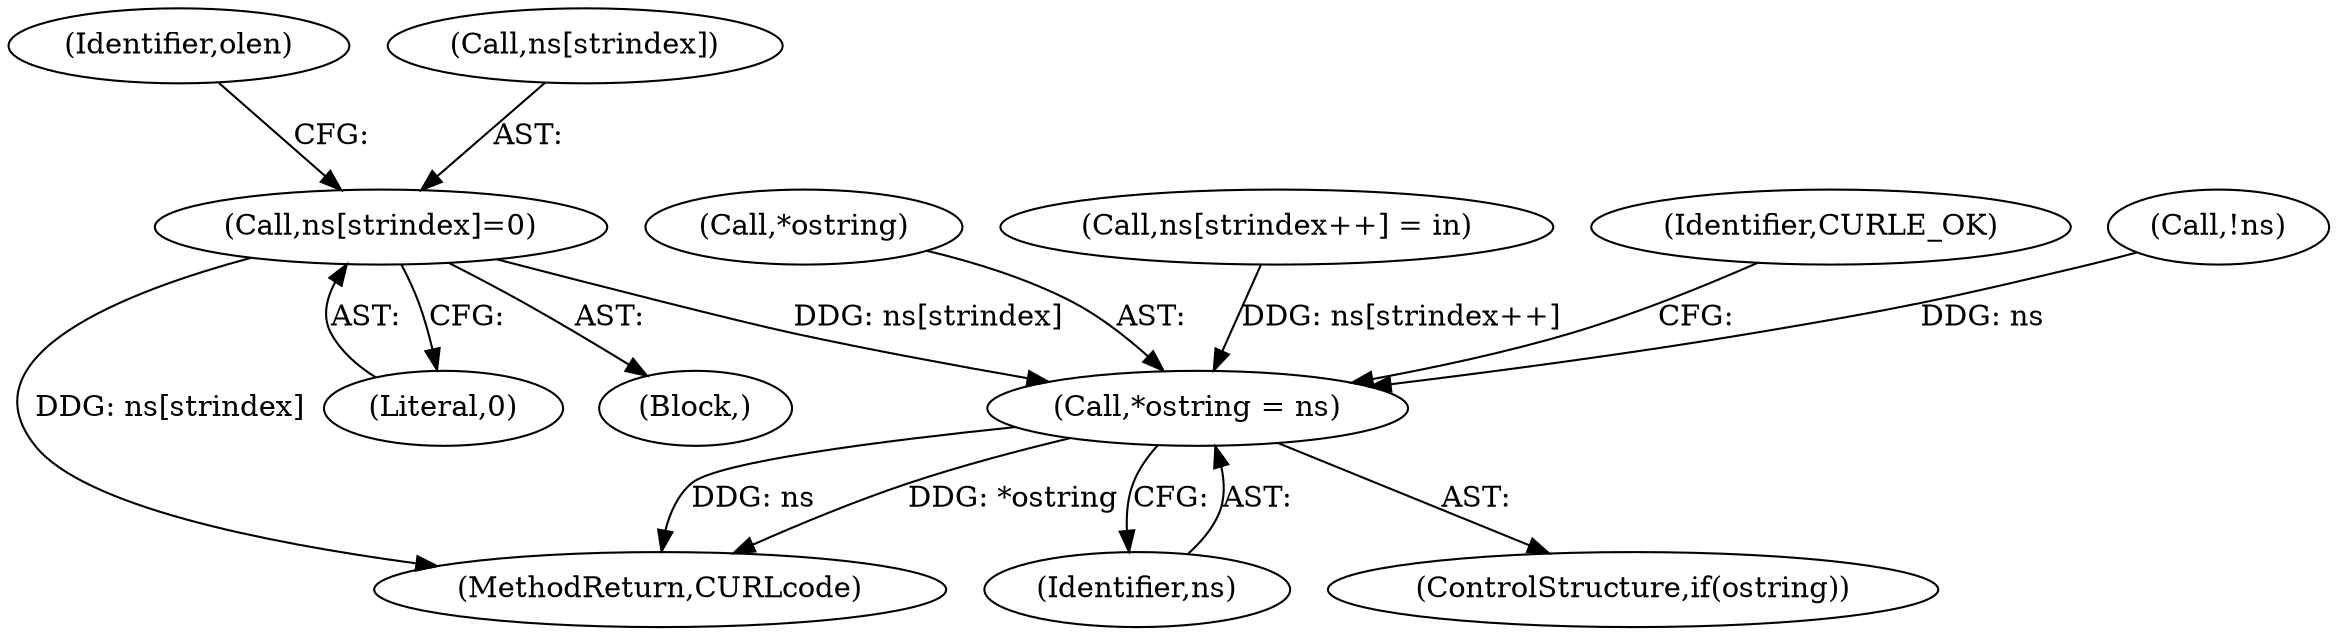 digraph "0_curl_192c4f788d48f82c03e9cef40013f34370e90737@array" {
"1000237" [label="(Call,ns[strindex]=0)"];
"1000250" [label="(Call,*ostring = ns)"];
"1000251" [label="(Call,*ostring)"];
"1000229" [label="(Call,ns[strindex++] = in)"];
"1000253" [label="(Identifier,ns)"];
"1000243" [label="(Identifier,olen)"];
"1000237" [label="(Call,ns[strindex]=0)"];
"1000255" [label="(Identifier,CURLE_OK)"];
"1000137" [label="(Call,!ns)"];
"1000241" [label="(Literal,0)"];
"1000113" [label="(Block,)"];
"1000256" [label="(MethodReturn,CURLcode)"];
"1000238" [label="(Call,ns[strindex])"];
"1000250" [label="(Call,*ostring = ns)"];
"1000248" [label="(ControlStructure,if(ostring))"];
"1000237" -> "1000113"  [label="AST: "];
"1000237" -> "1000241"  [label="CFG: "];
"1000238" -> "1000237"  [label="AST: "];
"1000241" -> "1000237"  [label="AST: "];
"1000243" -> "1000237"  [label="CFG: "];
"1000237" -> "1000256"  [label="DDG: ns[strindex]"];
"1000237" -> "1000250"  [label="DDG: ns[strindex]"];
"1000250" -> "1000248"  [label="AST: "];
"1000250" -> "1000253"  [label="CFG: "];
"1000251" -> "1000250"  [label="AST: "];
"1000253" -> "1000250"  [label="AST: "];
"1000255" -> "1000250"  [label="CFG: "];
"1000250" -> "1000256"  [label="DDG: *ostring"];
"1000250" -> "1000256"  [label="DDG: ns"];
"1000229" -> "1000250"  [label="DDG: ns[strindex++]"];
"1000137" -> "1000250"  [label="DDG: ns"];
}
